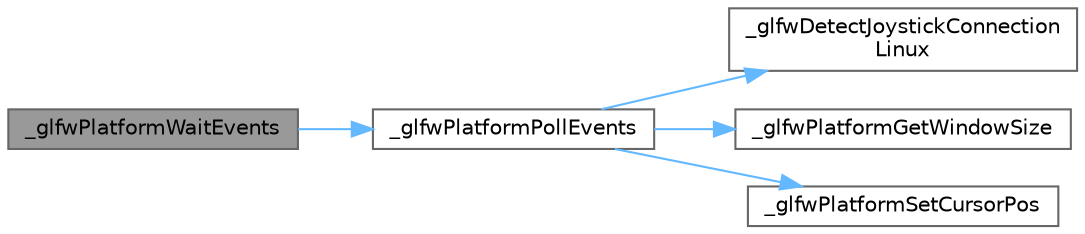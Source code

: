 digraph "_glfwPlatformWaitEvents"
{
 // LATEX_PDF_SIZE
  bgcolor="transparent";
  edge [fontname=Helvetica,fontsize=10,labelfontname=Helvetica,labelfontsize=10];
  node [fontname=Helvetica,fontsize=10,shape=box,height=0.2,width=0.4];
  rankdir="LR";
  Node1 [id="Node000001",label="_glfwPlatformWaitEvents",height=0.2,width=0.4,color="gray40", fillcolor="grey60", style="filled", fontcolor="black",tooltip=" "];
  Node1 -> Node2 [id="edge9_Node000001_Node000002",color="steelblue1",style="solid",tooltip=" "];
  Node2 [id="Node000002",label="_glfwPlatformPollEvents",height=0.2,width=0.4,color="grey40", fillcolor="white", style="filled",URL="$_classes_2lib_2raylib_2src_2external_2glfw_2src_2x11__window_8c.html#a3b129633a113e1d2bc159af038629dda",tooltip=" "];
  Node2 -> Node3 [id="edge10_Node000002_Node000003",color="steelblue1",style="solid",tooltip=" "];
  Node3 [id="Node000003",label="_glfwDetectJoystickConnection\lLinux",height=0.2,width=0.4,color="grey40", fillcolor="white", style="filled",URL="$_classes_2lib_2external_2glfw_2src_2linux__joystick_8c.html#ad94630838d7c9d77b8c13518a47fcbef",tooltip=" "];
  Node2 -> Node4 [id="edge11_Node000002_Node000004",color="steelblue1",style="solid",tooltip=" "];
  Node4 [id="Node000004",label="_glfwPlatformGetWindowSize",height=0.2,width=0.4,color="grey40", fillcolor="white", style="filled",URL="$_classes_2lib_2raylib_2src_2external_2glfw_2src_2x11__window_8c.html#a553e9df9260702f74ddb6e4e9ca43493",tooltip=" "];
  Node2 -> Node5 [id="edge12_Node000002_Node000005",color="steelblue1",style="solid",tooltip=" "];
  Node5 [id="Node000005",label="_glfwPlatformSetCursorPos",height=0.2,width=0.4,color="grey40", fillcolor="white", style="filled",URL="$_classes_2lib_2raylib_2src_2external_2glfw_2src_2x11__window_8c.html#a11f40e9911702b9837c28c014fd7d0f3",tooltip=" "];
}
